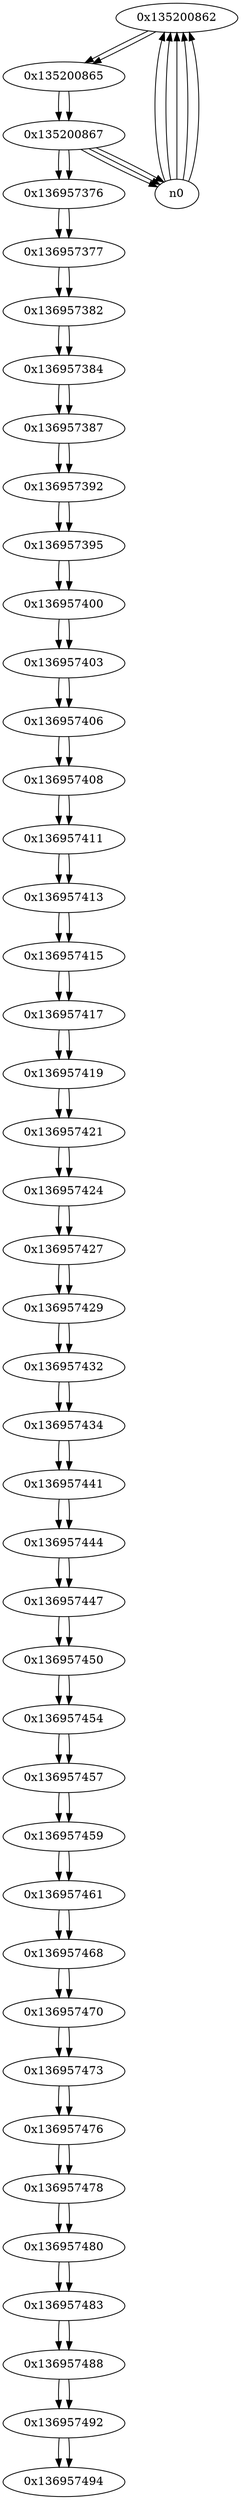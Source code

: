 digraph G{
/* nodes */
  n1 [label="0x135200862"]
  n2 [label="0x135200865"]
  n3 [label="0x135200867"]
  n4 [label="0x136957376"]
  n5 [label="0x136957377"]
  n6 [label="0x136957382"]
  n7 [label="0x136957384"]
  n8 [label="0x136957387"]
  n9 [label="0x136957392"]
  n10 [label="0x136957395"]
  n11 [label="0x136957400"]
  n12 [label="0x136957403"]
  n13 [label="0x136957406"]
  n14 [label="0x136957408"]
  n15 [label="0x136957411"]
  n16 [label="0x136957413"]
  n17 [label="0x136957415"]
  n18 [label="0x136957417"]
  n19 [label="0x136957419"]
  n20 [label="0x136957421"]
  n21 [label="0x136957424"]
  n22 [label="0x136957427"]
  n23 [label="0x136957429"]
  n24 [label="0x136957432"]
  n25 [label="0x136957434"]
  n26 [label="0x136957441"]
  n27 [label="0x136957444"]
  n28 [label="0x136957447"]
  n29 [label="0x136957450"]
  n30 [label="0x136957454"]
  n31 [label="0x136957457"]
  n32 [label="0x136957459"]
  n33 [label="0x136957461"]
  n34 [label="0x136957468"]
  n35 [label="0x136957470"]
  n36 [label="0x136957473"]
  n37 [label="0x136957476"]
  n38 [label="0x136957478"]
  n39 [label="0x136957480"]
  n40 [label="0x136957483"]
  n41 [label="0x136957488"]
  n42 [label="0x136957492"]
  n43 [label="0x136957494"]
/* edges */
n1 -> n2;
n0 -> n1;
n0 -> n1;
n0 -> n1;
n0 -> n1;
n0 -> n1;
n2 -> n3;
n1 -> n2;
n3 -> n0;
n3 -> n0;
n3 -> n0;
n3 -> n4;
n2 -> n3;
n4 -> n5;
n3 -> n4;
n5 -> n6;
n4 -> n5;
n6 -> n7;
n5 -> n6;
n7 -> n8;
n6 -> n7;
n8 -> n9;
n7 -> n8;
n9 -> n10;
n8 -> n9;
n10 -> n11;
n9 -> n10;
n11 -> n12;
n10 -> n11;
n12 -> n13;
n11 -> n12;
n13 -> n14;
n12 -> n13;
n14 -> n15;
n13 -> n14;
n15 -> n16;
n14 -> n15;
n16 -> n17;
n15 -> n16;
n17 -> n18;
n16 -> n17;
n18 -> n19;
n17 -> n18;
n19 -> n20;
n18 -> n19;
n20 -> n21;
n19 -> n20;
n21 -> n22;
n20 -> n21;
n22 -> n23;
n21 -> n22;
n23 -> n24;
n22 -> n23;
n24 -> n25;
n23 -> n24;
n25 -> n26;
n24 -> n25;
n26 -> n27;
n25 -> n26;
n27 -> n28;
n26 -> n27;
n28 -> n29;
n27 -> n28;
n29 -> n30;
n28 -> n29;
n30 -> n31;
n29 -> n30;
n31 -> n32;
n30 -> n31;
n32 -> n33;
n31 -> n32;
n33 -> n34;
n32 -> n33;
n34 -> n35;
n33 -> n34;
n35 -> n36;
n34 -> n35;
n36 -> n37;
n35 -> n36;
n37 -> n38;
n36 -> n37;
n38 -> n39;
n37 -> n38;
n39 -> n40;
n38 -> n39;
n40 -> n41;
n39 -> n40;
n41 -> n42;
n40 -> n41;
n42 -> n43;
n41 -> n42;
n42 -> n43;
}
